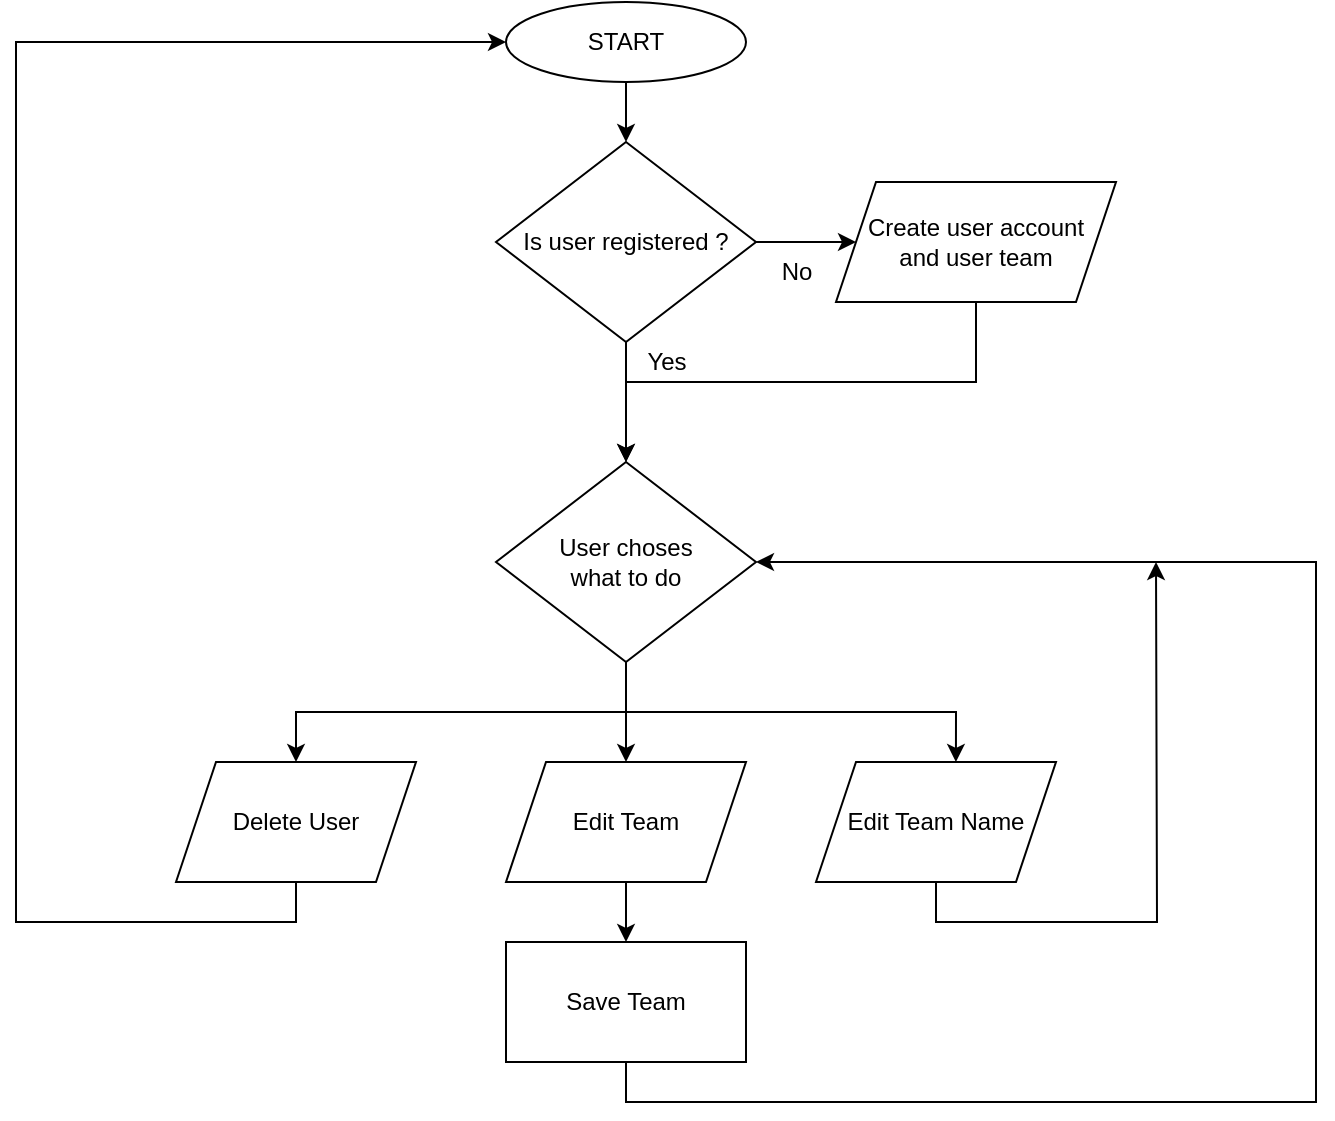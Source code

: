 <mxfile version="20.7.4" type="device"><diagram id="meLMTXh0PO-jnzo8AUiu" name="Page-1"><mxGraphModel dx="1147" dy="669" grid="1" gridSize="10" guides="1" tooltips="1" connect="1" arrows="1" fold="1" page="1" pageScale="1" pageWidth="850" pageHeight="1100" math="0" shadow="0"><root><mxCell id="0"/><mxCell id="1" parent="0"/><mxCell id="V4W4F-Gr_DucUX4kObFO-4" style="edgeStyle=orthogonalEdgeStyle;rounded=0;orthogonalLoop=1;jettySize=auto;html=1;exitX=0.5;exitY=1;exitDx=0;exitDy=0;entryX=0.5;entryY=0;entryDx=0;entryDy=0;" edge="1" parent="1" source="V4W4F-Gr_DucUX4kObFO-1" target="V4W4F-Gr_DucUX4kObFO-3"><mxGeometry relative="1" as="geometry"/></mxCell><mxCell id="V4W4F-Gr_DucUX4kObFO-1" value="START" style="ellipse;whiteSpace=wrap;html=1;" vertex="1" parent="1"><mxGeometry x="365" width="120" height="40" as="geometry"/></mxCell><mxCell id="V4W4F-Gr_DucUX4kObFO-6" style="edgeStyle=orthogonalEdgeStyle;rounded=0;orthogonalLoop=1;jettySize=auto;html=1;exitX=1;exitY=0.5;exitDx=0;exitDy=0;entryX=0;entryY=0.5;entryDx=0;entryDy=0;" edge="1" parent="1" source="V4W4F-Gr_DucUX4kObFO-3" target="V4W4F-Gr_DucUX4kObFO-7"><mxGeometry relative="1" as="geometry"><mxPoint x="570" y="120" as="targetPoint"/></mxGeometry></mxCell><mxCell id="V4W4F-Gr_DucUX4kObFO-12" style="edgeStyle=orthogonalEdgeStyle;rounded=0;orthogonalLoop=1;jettySize=auto;html=1;exitX=0.5;exitY=1;exitDx=0;exitDy=0;" edge="1" parent="1" source="V4W4F-Gr_DucUX4kObFO-3" target="V4W4F-Gr_DucUX4kObFO-10"><mxGeometry relative="1" as="geometry"/></mxCell><mxCell id="V4W4F-Gr_DucUX4kObFO-3" value="Is user registered ?" style="rhombus;whiteSpace=wrap;html=1;" vertex="1" parent="1"><mxGeometry x="360" y="70" width="130" height="100" as="geometry"/></mxCell><mxCell id="V4W4F-Gr_DucUX4kObFO-14" style="edgeStyle=orthogonalEdgeStyle;rounded=0;orthogonalLoop=1;jettySize=auto;html=1;exitX=0.5;exitY=1;exitDx=0;exitDy=0;entryX=0.5;entryY=0;entryDx=0;entryDy=0;" edge="1" parent="1" source="V4W4F-Gr_DucUX4kObFO-7" target="V4W4F-Gr_DucUX4kObFO-10"><mxGeometry relative="1" as="geometry"/></mxCell><mxCell id="V4W4F-Gr_DucUX4kObFO-7" value="Create user account &lt;br&gt;and user team" style="shape=parallelogram;perimeter=parallelogramPerimeter;whiteSpace=wrap;html=1;fixedSize=1;" vertex="1" parent="1"><mxGeometry x="530" y="90" width="140" height="60" as="geometry"/></mxCell><mxCell id="V4W4F-Gr_DucUX4kObFO-19" style="edgeStyle=orthogonalEdgeStyle;rounded=0;orthogonalLoop=1;jettySize=auto;html=1;exitX=0.5;exitY=1;exitDx=0;exitDy=0;entryX=0.5;entryY=0;entryDx=0;entryDy=0;" edge="1" parent="1" source="V4W4F-Gr_DucUX4kObFO-10" target="V4W4F-Gr_DucUX4kObFO-18"><mxGeometry relative="1" as="geometry"/></mxCell><mxCell id="V4W4F-Gr_DucUX4kObFO-22" style="edgeStyle=orthogonalEdgeStyle;rounded=0;orthogonalLoop=1;jettySize=auto;html=1;exitX=0.5;exitY=1;exitDx=0;exitDy=0;" edge="1" parent="1" source="V4W4F-Gr_DucUX4kObFO-10" target="V4W4F-Gr_DucUX4kObFO-21"><mxGeometry relative="1" as="geometry"/></mxCell><mxCell id="V4W4F-Gr_DucUX4kObFO-23" style="edgeStyle=orthogonalEdgeStyle;rounded=0;orthogonalLoop=1;jettySize=auto;html=1;exitX=0.5;exitY=1;exitDx=0;exitDy=0;entryX=0.583;entryY=0;entryDx=0;entryDy=0;entryPerimeter=0;" edge="1" parent="1" source="V4W4F-Gr_DucUX4kObFO-10" target="V4W4F-Gr_DucUX4kObFO-20"><mxGeometry relative="1" as="geometry"/></mxCell><mxCell id="V4W4F-Gr_DucUX4kObFO-10" value="User choses &lt;br&gt;what to do" style="rhombus;whiteSpace=wrap;html=1;" vertex="1" parent="1"><mxGeometry x="360" y="230" width="130" height="100" as="geometry"/></mxCell><mxCell id="V4W4F-Gr_DucUX4kObFO-15" value="No" style="text;html=1;align=center;verticalAlign=middle;resizable=0;points=[];autosize=1;strokeColor=none;fillColor=none;" vertex="1" parent="1"><mxGeometry x="490" y="120" width="40" height="30" as="geometry"/></mxCell><mxCell id="V4W4F-Gr_DucUX4kObFO-16" value="Yes" style="text;html=1;align=center;verticalAlign=middle;resizable=0;points=[];autosize=1;strokeColor=none;fillColor=none;" vertex="1" parent="1"><mxGeometry x="425" y="165" width="40" height="30" as="geometry"/></mxCell><mxCell id="V4W4F-Gr_DucUX4kObFO-27" style="edgeStyle=orthogonalEdgeStyle;rounded=0;orthogonalLoop=1;jettySize=auto;html=1;exitX=0.5;exitY=1;exitDx=0;exitDy=0;entryX=0.5;entryY=0;entryDx=0;entryDy=0;" edge="1" parent="1" source="V4W4F-Gr_DucUX4kObFO-18" target="V4W4F-Gr_DucUX4kObFO-26"><mxGeometry relative="1" as="geometry"/></mxCell><mxCell id="V4W4F-Gr_DucUX4kObFO-18" value="Edit Team" style="shape=parallelogram;perimeter=parallelogramPerimeter;whiteSpace=wrap;html=1;fixedSize=1;" vertex="1" parent="1"><mxGeometry x="365" y="380" width="120" height="60" as="geometry"/></mxCell><mxCell id="V4W4F-Gr_DucUX4kObFO-30" style="edgeStyle=orthogonalEdgeStyle;rounded=0;orthogonalLoop=1;jettySize=auto;html=1;exitX=0.5;exitY=1;exitDx=0;exitDy=0;" edge="1" parent="1" source="V4W4F-Gr_DucUX4kObFO-20"><mxGeometry relative="1" as="geometry"><mxPoint x="690" y="280" as="targetPoint"/></mxGeometry></mxCell><mxCell id="V4W4F-Gr_DucUX4kObFO-20" value="Edit Team Name" style="shape=parallelogram;perimeter=parallelogramPerimeter;whiteSpace=wrap;html=1;fixedSize=1;" vertex="1" parent="1"><mxGeometry x="520" y="380" width="120" height="60" as="geometry"/></mxCell><mxCell id="V4W4F-Gr_DucUX4kObFO-25" style="edgeStyle=orthogonalEdgeStyle;rounded=0;orthogonalLoop=1;jettySize=auto;html=1;exitX=0.5;exitY=1;exitDx=0;exitDy=0;entryX=0;entryY=0.5;entryDx=0;entryDy=0;" edge="1" parent="1" source="V4W4F-Gr_DucUX4kObFO-21" target="V4W4F-Gr_DucUX4kObFO-1"><mxGeometry relative="1" as="geometry"><mxPoint x="360" y="20" as="targetPoint"/><Array as="points"><mxPoint x="260" y="460"/><mxPoint x="120" y="460"/><mxPoint x="120" y="20"/></Array></mxGeometry></mxCell><mxCell id="V4W4F-Gr_DucUX4kObFO-21" value="Delete User" style="shape=parallelogram;perimeter=parallelogramPerimeter;whiteSpace=wrap;html=1;fixedSize=1;" vertex="1" parent="1"><mxGeometry x="200" y="380" width="120" height="60" as="geometry"/></mxCell><mxCell id="V4W4F-Gr_DucUX4kObFO-29" style="edgeStyle=orthogonalEdgeStyle;rounded=0;orthogonalLoop=1;jettySize=auto;html=1;exitX=0.5;exitY=1;exitDx=0;exitDy=0;" edge="1" parent="1" source="V4W4F-Gr_DucUX4kObFO-26"><mxGeometry relative="1" as="geometry"><mxPoint x="490" y="280" as="targetPoint"/><Array as="points"><mxPoint x="425" y="550"/><mxPoint x="770" y="550"/><mxPoint x="770" y="280"/></Array></mxGeometry></mxCell><mxCell id="V4W4F-Gr_DucUX4kObFO-26" value="Save Team" style="rounded=0;whiteSpace=wrap;html=1;" vertex="1" parent="1"><mxGeometry x="365" y="470" width="120" height="60" as="geometry"/></mxCell></root></mxGraphModel></diagram></mxfile>
